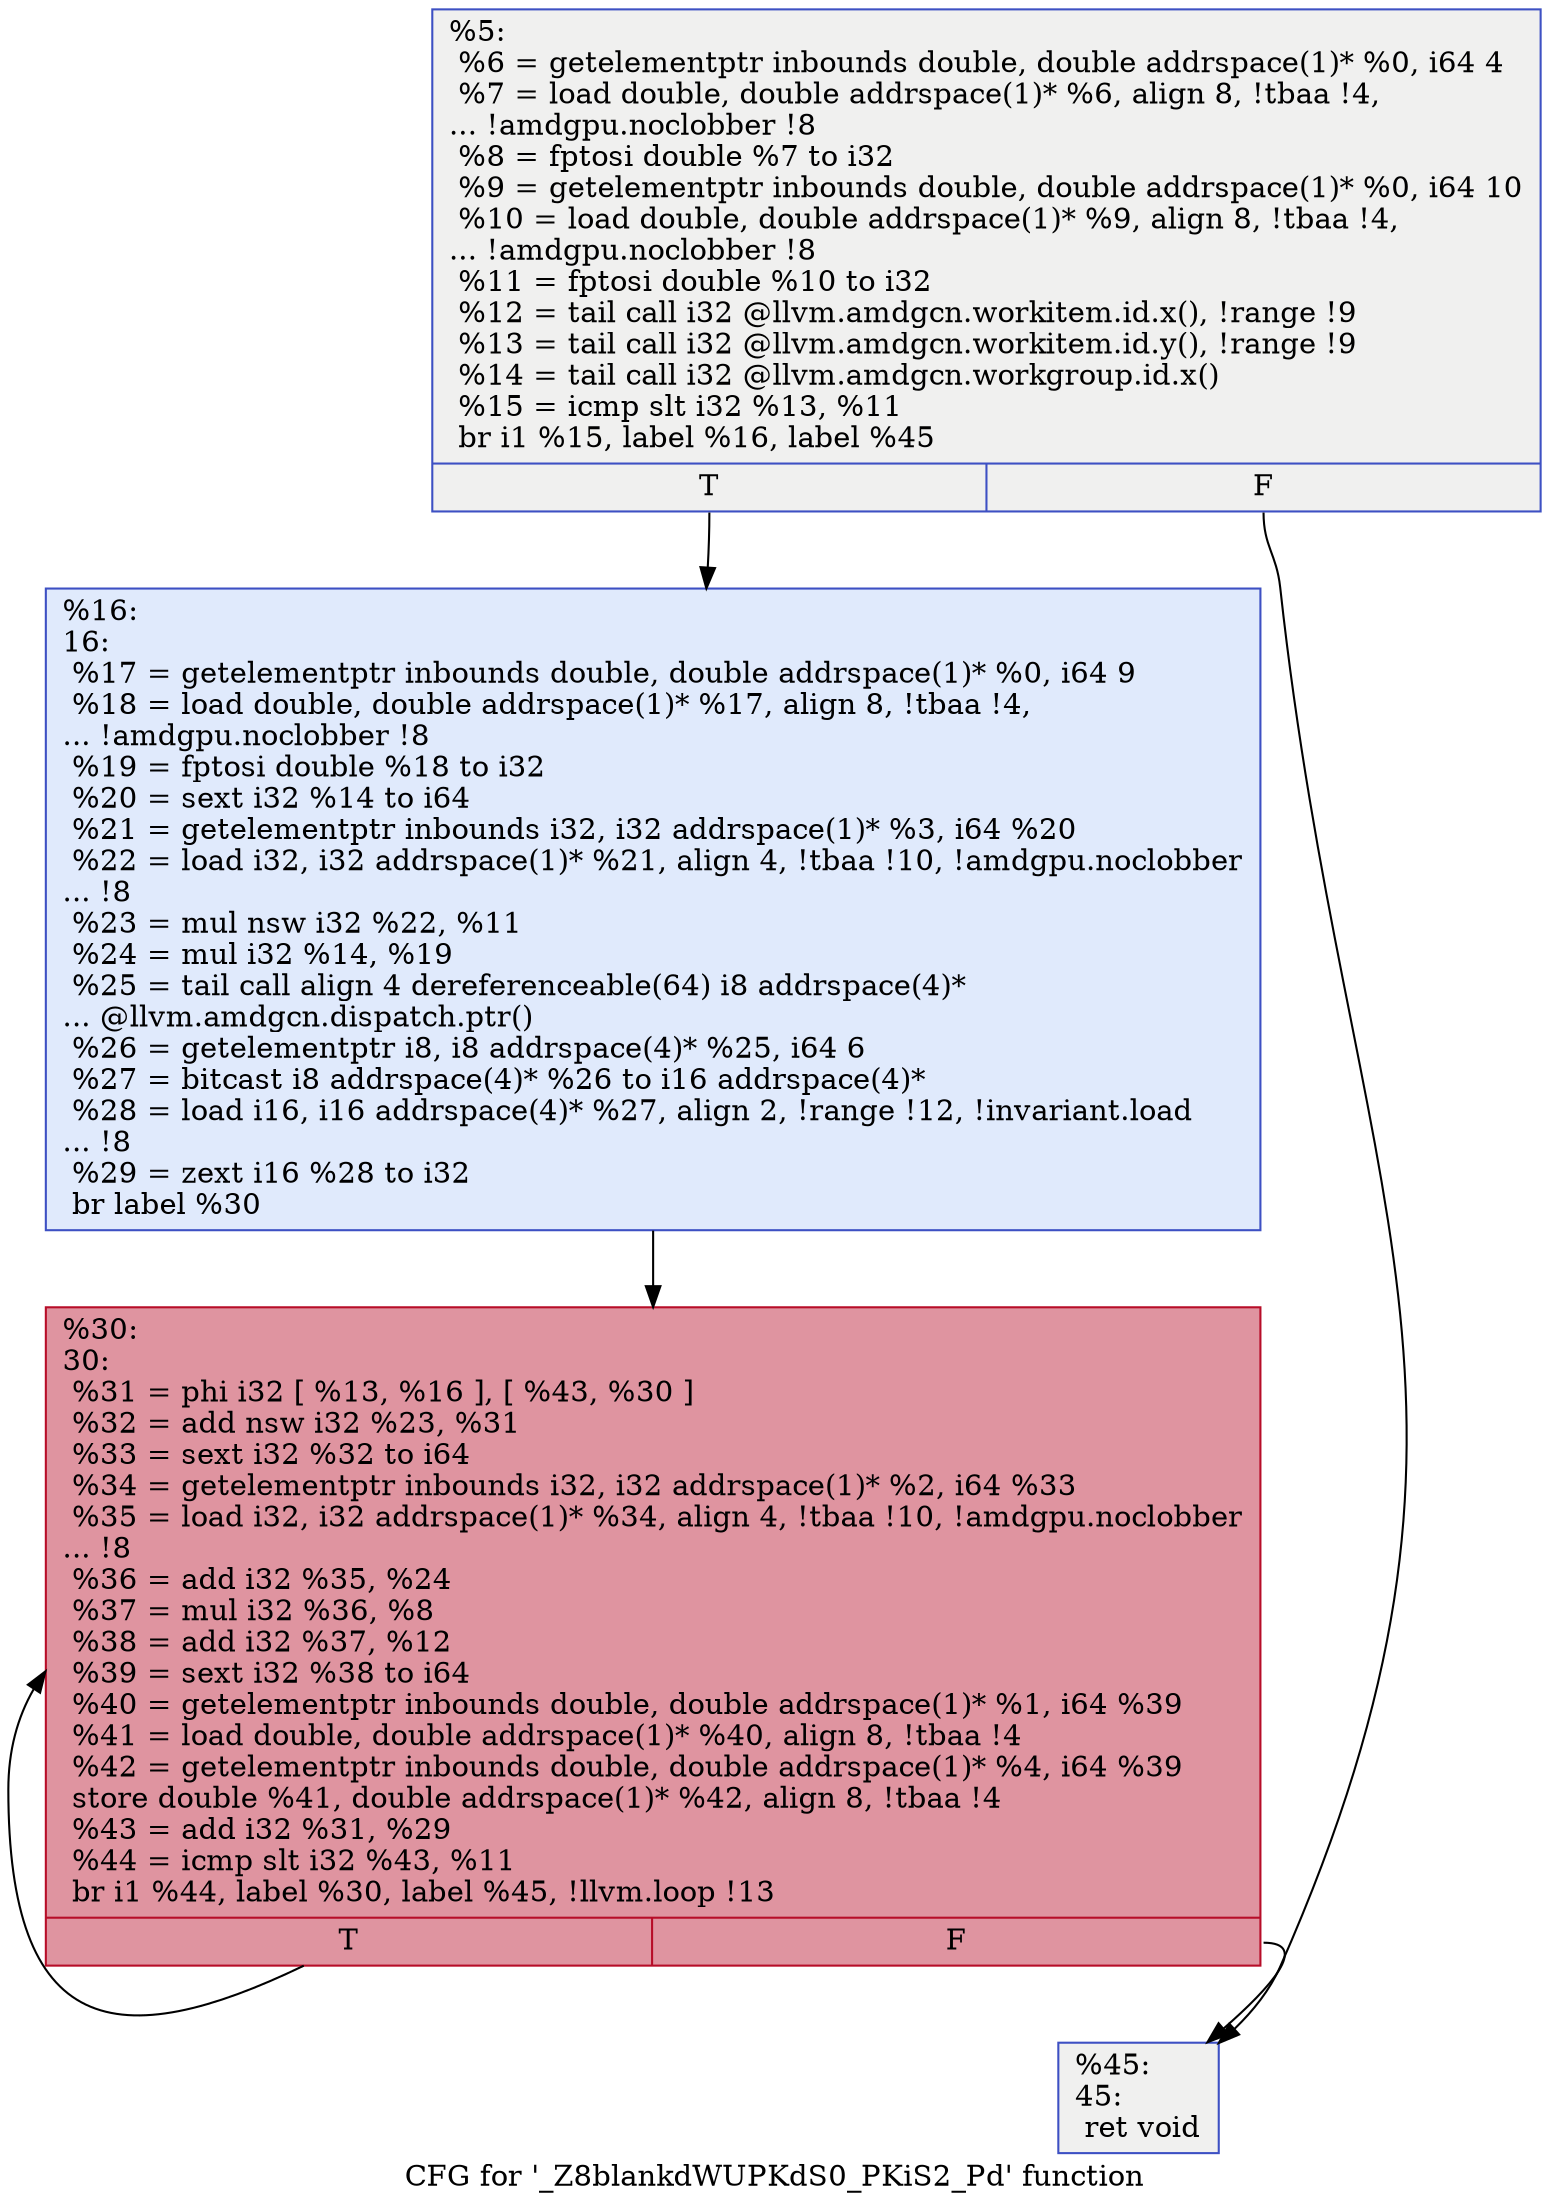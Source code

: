 digraph "CFG for '_Z8blankdWUPKdS0_PKiS2_Pd' function" {
	label="CFG for '_Z8blankdWUPKdS0_PKiS2_Pd' function";

	Node0x6196710 [shape=record,color="#3d50c3ff", style=filled, fillcolor="#dedcdb70",label="{%5:\l  %6 = getelementptr inbounds double, double addrspace(1)* %0, i64 4\l  %7 = load double, double addrspace(1)* %6, align 8, !tbaa !4,\l... !amdgpu.noclobber !8\l  %8 = fptosi double %7 to i32\l  %9 = getelementptr inbounds double, double addrspace(1)* %0, i64 10\l  %10 = load double, double addrspace(1)* %9, align 8, !tbaa !4,\l... !amdgpu.noclobber !8\l  %11 = fptosi double %10 to i32\l  %12 = tail call i32 @llvm.amdgcn.workitem.id.x(), !range !9\l  %13 = tail call i32 @llvm.amdgcn.workitem.id.y(), !range !9\l  %14 = tail call i32 @llvm.amdgcn.workgroup.id.x()\l  %15 = icmp slt i32 %13, %11\l  br i1 %15, label %16, label %45\l|{<s0>T|<s1>F}}"];
	Node0x6196710:s0 -> Node0x61997e0;
	Node0x6196710:s1 -> Node0x6199870;
	Node0x61997e0 [shape=record,color="#3d50c3ff", style=filled, fillcolor="#b9d0f970",label="{%16:\l16:                                               \l  %17 = getelementptr inbounds double, double addrspace(1)* %0, i64 9\l  %18 = load double, double addrspace(1)* %17, align 8, !tbaa !4,\l... !amdgpu.noclobber !8\l  %19 = fptosi double %18 to i32\l  %20 = sext i32 %14 to i64\l  %21 = getelementptr inbounds i32, i32 addrspace(1)* %3, i64 %20\l  %22 = load i32, i32 addrspace(1)* %21, align 4, !tbaa !10, !amdgpu.noclobber\l... !8\l  %23 = mul nsw i32 %22, %11\l  %24 = mul i32 %14, %19\l  %25 = tail call align 4 dereferenceable(64) i8 addrspace(4)*\l... @llvm.amdgcn.dispatch.ptr()\l  %26 = getelementptr i8, i8 addrspace(4)* %25, i64 6\l  %27 = bitcast i8 addrspace(4)* %26 to i16 addrspace(4)*\l  %28 = load i16, i16 addrspace(4)* %27, align 2, !range !12, !invariant.load\l... !8\l  %29 = zext i16 %28 to i32\l  br label %30\l}"];
	Node0x61997e0 -> Node0x619a670;
	Node0x619a670 [shape=record,color="#b70d28ff", style=filled, fillcolor="#b70d2870",label="{%30:\l30:                                               \l  %31 = phi i32 [ %13, %16 ], [ %43, %30 ]\l  %32 = add nsw i32 %23, %31\l  %33 = sext i32 %32 to i64\l  %34 = getelementptr inbounds i32, i32 addrspace(1)* %2, i64 %33\l  %35 = load i32, i32 addrspace(1)* %34, align 4, !tbaa !10, !amdgpu.noclobber\l... !8\l  %36 = add i32 %35, %24\l  %37 = mul i32 %36, %8\l  %38 = add i32 %37, %12\l  %39 = sext i32 %38 to i64\l  %40 = getelementptr inbounds double, double addrspace(1)* %1, i64 %39\l  %41 = load double, double addrspace(1)* %40, align 8, !tbaa !4\l  %42 = getelementptr inbounds double, double addrspace(1)* %4, i64 %39\l  store double %41, double addrspace(1)* %42, align 8, !tbaa !4\l  %43 = add i32 %31, %29\l  %44 = icmp slt i32 %43, %11\l  br i1 %44, label %30, label %45, !llvm.loop !13\l|{<s0>T|<s1>F}}"];
	Node0x619a670:s0 -> Node0x619a670;
	Node0x619a670:s1 -> Node0x6199870;
	Node0x6199870 [shape=record,color="#3d50c3ff", style=filled, fillcolor="#dedcdb70",label="{%45:\l45:                                               \l  ret void\l}"];
}
